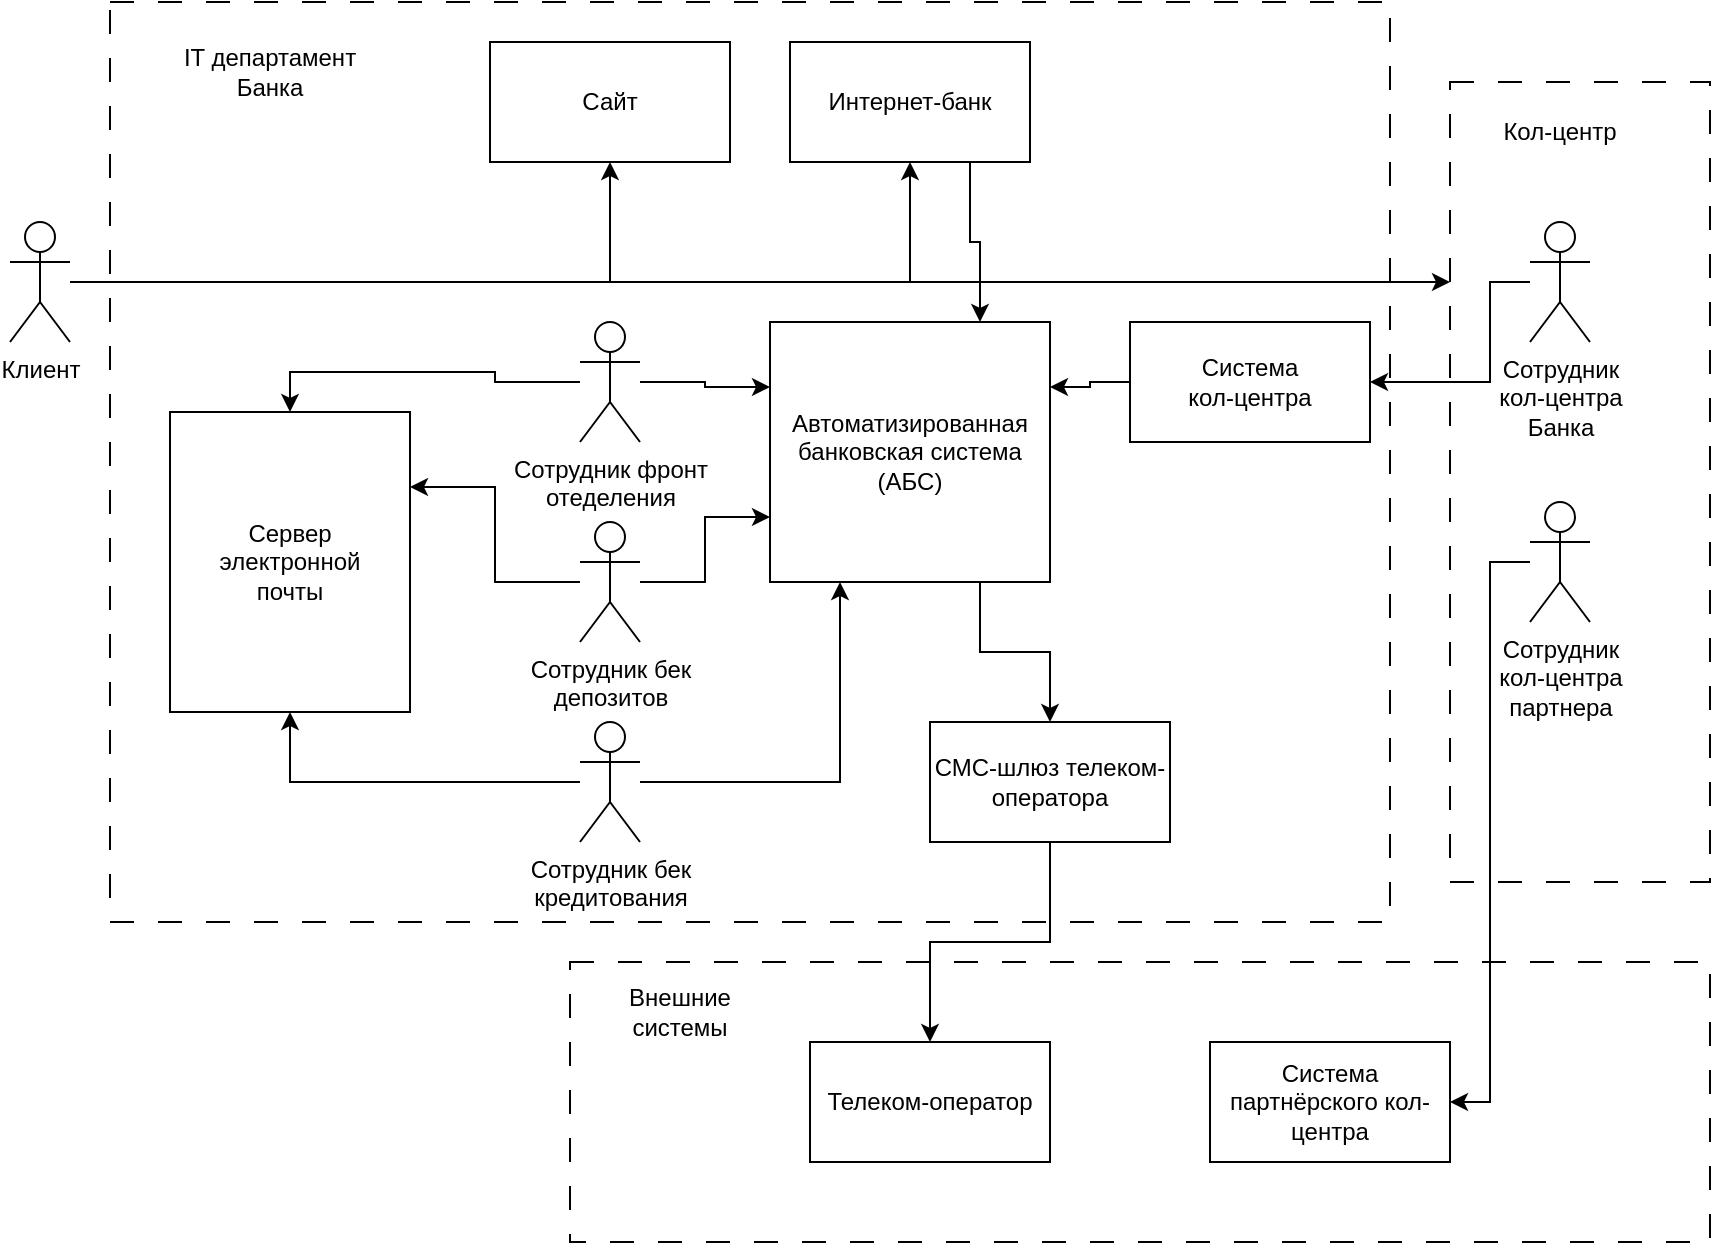 <mxfile version="27.1.1">
  <diagram name="Страница — 1" id="S0uiQKMNx15UOuR-zqd1">
    <mxGraphModel dx="1123" dy="620" grid="1" gridSize="10" guides="1" tooltips="1" connect="1" arrows="1" fold="1" page="1" pageScale="1" pageWidth="827" pageHeight="1169" math="0" shadow="0">
      <root>
        <mxCell id="0" />
        <mxCell id="1" parent="0" />
        <mxCell id="wxNdMAYCxncHjlrrSFYK-49" value="" style="rounded=0;whiteSpace=wrap;html=1;fillColor=none;dashed=1;dashPattern=12 12;" vertex="1" parent="1">
          <mxGeometry x="60" width="640" height="460" as="geometry" />
        </mxCell>
        <mxCell id="wxNdMAYCxncHjlrrSFYK-48" value="" style="rounded=0;whiteSpace=wrap;html=1;fillColor=none;dashed=1;dashPattern=12 12;" vertex="1" parent="1">
          <mxGeometry x="290" y="480" width="570" height="140" as="geometry" />
        </mxCell>
        <mxCell id="wxNdMAYCxncHjlrrSFYK-39" value="" style="rounded=0;whiteSpace=wrap;html=1;fillColor=none;dashed=1;dashPattern=12 12;" vertex="1" parent="1">
          <mxGeometry x="730" y="40" width="130" height="400" as="geometry" />
        </mxCell>
        <mxCell id="wxNdMAYCxncHjlrrSFYK-18" style="edgeStyle=orthogonalEdgeStyle;rounded=0;orthogonalLoop=1;jettySize=auto;html=1;entryX=0.5;entryY=1;entryDx=0;entryDy=0;" edge="1" parent="1" source="wxNdMAYCxncHjlrrSFYK-7" target="wxNdMAYCxncHjlrrSFYK-16">
          <mxGeometry relative="1" as="geometry" />
        </mxCell>
        <mxCell id="wxNdMAYCxncHjlrrSFYK-19" style="edgeStyle=orthogonalEdgeStyle;rounded=0;orthogonalLoop=1;jettySize=auto;html=1;entryX=0.5;entryY=1;entryDx=0;entryDy=0;" edge="1" parent="1" source="wxNdMAYCxncHjlrrSFYK-7" target="wxNdMAYCxncHjlrrSFYK-17">
          <mxGeometry relative="1" as="geometry" />
        </mxCell>
        <mxCell id="wxNdMAYCxncHjlrrSFYK-42" style="edgeStyle=orthogonalEdgeStyle;rounded=0;orthogonalLoop=1;jettySize=auto;html=1;entryX=0;entryY=0.25;entryDx=0;entryDy=0;" edge="1" parent="1" source="wxNdMAYCxncHjlrrSFYK-7" target="wxNdMAYCxncHjlrrSFYK-39">
          <mxGeometry relative="1" as="geometry" />
        </mxCell>
        <mxCell id="wxNdMAYCxncHjlrrSFYK-7" value="Клиент" style="shape=umlActor;verticalLabelPosition=bottom;verticalAlign=top;html=1;outlineConnect=0;" vertex="1" parent="1">
          <mxGeometry x="10" y="110" width="30" height="60" as="geometry" />
        </mxCell>
        <mxCell id="wxNdMAYCxncHjlrrSFYK-28" style="edgeStyle=orthogonalEdgeStyle;rounded=0;orthogonalLoop=1;jettySize=auto;html=1;entryX=0;entryY=0.25;entryDx=0;entryDy=0;" edge="1" parent="1" source="wxNdMAYCxncHjlrrSFYK-10" target="wxNdMAYCxncHjlrrSFYK-27">
          <mxGeometry relative="1" as="geometry" />
        </mxCell>
        <mxCell id="wxNdMAYCxncHjlrrSFYK-44" style="edgeStyle=orthogonalEdgeStyle;rounded=0;orthogonalLoop=1;jettySize=auto;html=1;entryX=0.5;entryY=0;entryDx=0;entryDy=0;" edge="1" parent="1" source="wxNdMAYCxncHjlrrSFYK-10" target="wxNdMAYCxncHjlrrSFYK-43">
          <mxGeometry relative="1" as="geometry" />
        </mxCell>
        <mxCell id="wxNdMAYCxncHjlrrSFYK-10" value="Сотрудник фронт&lt;div&gt;отеделения&lt;/div&gt;" style="shape=umlActor;verticalLabelPosition=bottom;verticalAlign=top;html=1;outlineConnect=0;" vertex="1" parent="1">
          <mxGeometry x="295" y="160" width="30" height="60" as="geometry" />
        </mxCell>
        <mxCell id="wxNdMAYCxncHjlrrSFYK-29" style="edgeStyle=orthogonalEdgeStyle;rounded=0;orthogonalLoop=1;jettySize=auto;html=1;entryX=0;entryY=0.75;entryDx=0;entryDy=0;" edge="1" parent="1" source="wxNdMAYCxncHjlrrSFYK-11" target="wxNdMAYCxncHjlrrSFYK-27">
          <mxGeometry relative="1" as="geometry" />
        </mxCell>
        <mxCell id="wxNdMAYCxncHjlrrSFYK-45" style="edgeStyle=orthogonalEdgeStyle;rounded=0;orthogonalLoop=1;jettySize=auto;html=1;entryX=1;entryY=0.25;entryDx=0;entryDy=0;" edge="1" parent="1" source="wxNdMAYCxncHjlrrSFYK-11" target="wxNdMAYCxncHjlrrSFYK-43">
          <mxGeometry relative="1" as="geometry" />
        </mxCell>
        <mxCell id="wxNdMAYCxncHjlrrSFYK-11" value="Сотрудник бек&lt;div&gt;депозитов&lt;/div&gt;" style="shape=umlActor;verticalLabelPosition=bottom;verticalAlign=top;html=1;outlineConnect=0;" vertex="1" parent="1">
          <mxGeometry x="295" y="260" width="30" height="60" as="geometry" />
        </mxCell>
        <mxCell id="wxNdMAYCxncHjlrrSFYK-30" style="edgeStyle=orthogonalEdgeStyle;rounded=0;orthogonalLoop=1;jettySize=auto;html=1;entryX=0.25;entryY=1;entryDx=0;entryDy=0;" edge="1" parent="1" source="wxNdMAYCxncHjlrrSFYK-12" target="wxNdMAYCxncHjlrrSFYK-27">
          <mxGeometry relative="1" as="geometry" />
        </mxCell>
        <mxCell id="wxNdMAYCxncHjlrrSFYK-46" style="edgeStyle=orthogonalEdgeStyle;rounded=0;orthogonalLoop=1;jettySize=auto;html=1;entryX=0.5;entryY=1;entryDx=0;entryDy=0;" edge="1" parent="1" source="wxNdMAYCxncHjlrrSFYK-12" target="wxNdMAYCxncHjlrrSFYK-43">
          <mxGeometry relative="1" as="geometry" />
        </mxCell>
        <mxCell id="wxNdMAYCxncHjlrrSFYK-12" value="Сотрудник бек&lt;div&gt;кредитования&lt;/div&gt;" style="shape=umlActor;verticalLabelPosition=bottom;verticalAlign=top;html=1;outlineConnect=0;" vertex="1" parent="1">
          <mxGeometry x="295" y="360" width="30" height="60" as="geometry" />
        </mxCell>
        <mxCell id="wxNdMAYCxncHjlrrSFYK-53" style="edgeStyle=orthogonalEdgeStyle;rounded=0;orthogonalLoop=1;jettySize=auto;html=1;entryX=1;entryY=0.5;entryDx=0;entryDy=0;" edge="1" parent="1" source="wxNdMAYCxncHjlrrSFYK-13" target="wxNdMAYCxncHjlrrSFYK-20">
          <mxGeometry relative="1" as="geometry">
            <Array as="points">
              <mxPoint x="750" y="140" />
              <mxPoint x="750" y="190" />
            </Array>
          </mxGeometry>
        </mxCell>
        <mxCell id="wxNdMAYCxncHjlrrSFYK-13" value="Сотрудник&lt;div&gt;кол-центра&lt;/div&gt;&lt;div&gt;Банка&lt;/div&gt;" style="shape=umlActor;verticalLabelPosition=bottom;verticalAlign=top;html=1;outlineConnect=0;" vertex="1" parent="1">
          <mxGeometry x="770" y="110" width="30" height="60" as="geometry" />
        </mxCell>
        <mxCell id="wxNdMAYCxncHjlrrSFYK-52" style="edgeStyle=orthogonalEdgeStyle;rounded=0;orthogonalLoop=1;jettySize=auto;html=1;entryX=1;entryY=0.5;entryDx=0;entryDy=0;" edge="1" parent="1" source="wxNdMAYCxncHjlrrSFYK-14" target="wxNdMAYCxncHjlrrSFYK-37">
          <mxGeometry relative="1" as="geometry" />
        </mxCell>
        <mxCell id="wxNdMAYCxncHjlrrSFYK-14" value="Сотрудник&lt;div&gt;кол-центра&lt;/div&gt;&lt;div&gt;партнера&lt;/div&gt;" style="shape=umlActor;verticalLabelPosition=bottom;verticalAlign=top;html=1;outlineConnect=0;" vertex="1" parent="1">
          <mxGeometry x="770" y="250" width="30" height="60" as="geometry" />
        </mxCell>
        <mxCell id="wxNdMAYCxncHjlrrSFYK-16" value="Сайт" style="rounded=0;whiteSpace=wrap;html=1;" vertex="1" parent="1">
          <mxGeometry x="250" y="20" width="120" height="60" as="geometry" />
        </mxCell>
        <mxCell id="wxNdMAYCxncHjlrrSFYK-32" style="edgeStyle=orthogonalEdgeStyle;rounded=0;orthogonalLoop=1;jettySize=auto;html=1;exitX=0.75;exitY=1;exitDx=0;exitDy=0;entryX=0.75;entryY=0;entryDx=0;entryDy=0;" edge="1" parent="1" source="wxNdMAYCxncHjlrrSFYK-17" target="wxNdMAYCxncHjlrrSFYK-27">
          <mxGeometry relative="1" as="geometry" />
        </mxCell>
        <mxCell id="wxNdMAYCxncHjlrrSFYK-17" value="Интернет-банк" style="rounded=0;whiteSpace=wrap;html=1;" vertex="1" parent="1">
          <mxGeometry x="400" y="20" width="120" height="60" as="geometry" />
        </mxCell>
        <mxCell id="wxNdMAYCxncHjlrrSFYK-40" style="edgeStyle=orthogonalEdgeStyle;rounded=0;orthogonalLoop=1;jettySize=auto;html=1;entryX=1;entryY=0.25;entryDx=0;entryDy=0;" edge="1" parent="1" source="wxNdMAYCxncHjlrrSFYK-20" target="wxNdMAYCxncHjlrrSFYK-27">
          <mxGeometry relative="1" as="geometry" />
        </mxCell>
        <mxCell id="wxNdMAYCxncHjlrrSFYK-20" value="Система&lt;div&gt;кол-центра&lt;/div&gt;" style="rounded=0;whiteSpace=wrap;html=1;" vertex="1" parent="1">
          <mxGeometry x="570" y="160" width="120" height="60" as="geometry" />
        </mxCell>
        <mxCell id="wxNdMAYCxncHjlrrSFYK-54" style="edgeStyle=orthogonalEdgeStyle;rounded=0;orthogonalLoop=1;jettySize=auto;html=1;exitX=0.75;exitY=1;exitDx=0;exitDy=0;entryX=0.5;entryY=0;entryDx=0;entryDy=0;" edge="1" parent="1" source="wxNdMAYCxncHjlrrSFYK-27" target="wxNdMAYCxncHjlrrSFYK-33">
          <mxGeometry relative="1" as="geometry" />
        </mxCell>
        <mxCell id="wxNdMAYCxncHjlrrSFYK-27" value="Автоматизированная банковская система (АБС)" style="rounded=0;whiteSpace=wrap;html=1;" vertex="1" parent="1">
          <mxGeometry x="390" y="160" width="140" height="130" as="geometry" />
        </mxCell>
        <mxCell id="wxNdMAYCxncHjlrrSFYK-35" style="edgeStyle=orthogonalEdgeStyle;rounded=0;orthogonalLoop=1;jettySize=auto;html=1;" edge="1" parent="1" source="wxNdMAYCxncHjlrrSFYK-33" target="wxNdMAYCxncHjlrrSFYK-34">
          <mxGeometry relative="1" as="geometry" />
        </mxCell>
        <mxCell id="wxNdMAYCxncHjlrrSFYK-33" value="СМС-шлюз телеком-оператора" style="rounded=0;whiteSpace=wrap;html=1;" vertex="1" parent="1">
          <mxGeometry x="470" y="360" width="120" height="60" as="geometry" />
        </mxCell>
        <mxCell id="wxNdMAYCxncHjlrrSFYK-34" value="Телеком-оператор" style="rounded=0;whiteSpace=wrap;html=1;" vertex="1" parent="1">
          <mxGeometry x="410" y="520" width="120" height="60" as="geometry" />
        </mxCell>
        <mxCell id="wxNdMAYCxncHjlrrSFYK-37" value="Система партнёрского кол-центра" style="rounded=0;whiteSpace=wrap;html=1;" vertex="1" parent="1">
          <mxGeometry x="610" y="520" width="120" height="60" as="geometry" />
        </mxCell>
        <mxCell id="wxNdMAYCxncHjlrrSFYK-41" value="Кол-центр" style="text;html=1;align=center;verticalAlign=middle;whiteSpace=wrap;rounded=0;" vertex="1" parent="1">
          <mxGeometry x="735" y="50" width="100" height="30" as="geometry" />
        </mxCell>
        <mxCell id="wxNdMAYCxncHjlrrSFYK-43" value="Сервер&lt;div&gt;электронной&lt;/div&gt;&lt;div&gt;почты&lt;/div&gt;" style="rounded=0;whiteSpace=wrap;html=1;" vertex="1" parent="1">
          <mxGeometry x="90" y="205" width="120" height="150" as="geometry" />
        </mxCell>
        <mxCell id="wxNdMAYCxncHjlrrSFYK-50" value="IT департамент Банка" style="text;html=1;align=center;verticalAlign=middle;whiteSpace=wrap;rounded=0;" vertex="1" parent="1">
          <mxGeometry x="90" y="20" width="100" height="30" as="geometry" />
        </mxCell>
        <mxCell id="wxNdMAYCxncHjlrrSFYK-55" value="Внешние системы" style="text;html=1;align=center;verticalAlign=middle;whiteSpace=wrap;rounded=0;" vertex="1" parent="1">
          <mxGeometry x="295" y="490" width="100" height="30" as="geometry" />
        </mxCell>
      </root>
    </mxGraphModel>
  </diagram>
</mxfile>
